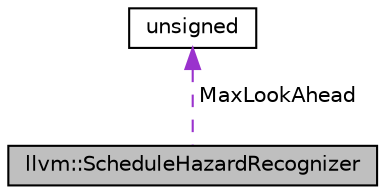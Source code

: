 digraph "llvm::ScheduleHazardRecognizer"
{
 // LATEX_PDF_SIZE
  bgcolor="transparent";
  edge [fontname="Helvetica",fontsize="10",labelfontname="Helvetica",labelfontsize="10"];
  node [fontname="Helvetica",fontsize="10",shape="box"];
  Node1 [label="llvm::ScheduleHazardRecognizer",height=0.2,width=0.4,color="black", fillcolor="grey75", style="filled", fontcolor="black",tooltip="HazardRecognizer - This determines whether or not an instruction can be issued this cycle,..."];
  Node2 -> Node1 [dir="back",color="darkorchid3",fontsize="10",style="dashed",label=" MaxLookAhead" ,fontname="Helvetica"];
  Node2 [label="unsigned",height=0.2,width=0.4,color="black",URL="$classunsigned.html",tooltip=" "];
}
